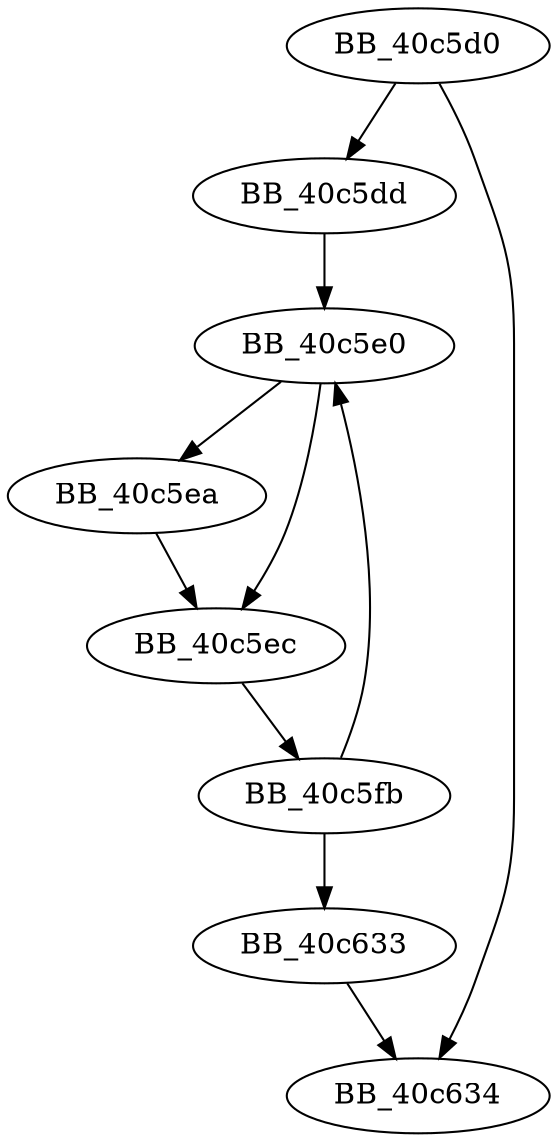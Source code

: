 DiGraph sub_40C5D0{
BB_40c5d0->BB_40c5dd
BB_40c5d0->BB_40c634
BB_40c5dd->BB_40c5e0
BB_40c5e0->BB_40c5ea
BB_40c5e0->BB_40c5ec
BB_40c5ea->BB_40c5ec
BB_40c5ec->BB_40c5fb
BB_40c5fb->BB_40c5e0
BB_40c5fb->BB_40c633
BB_40c633->BB_40c634
}

